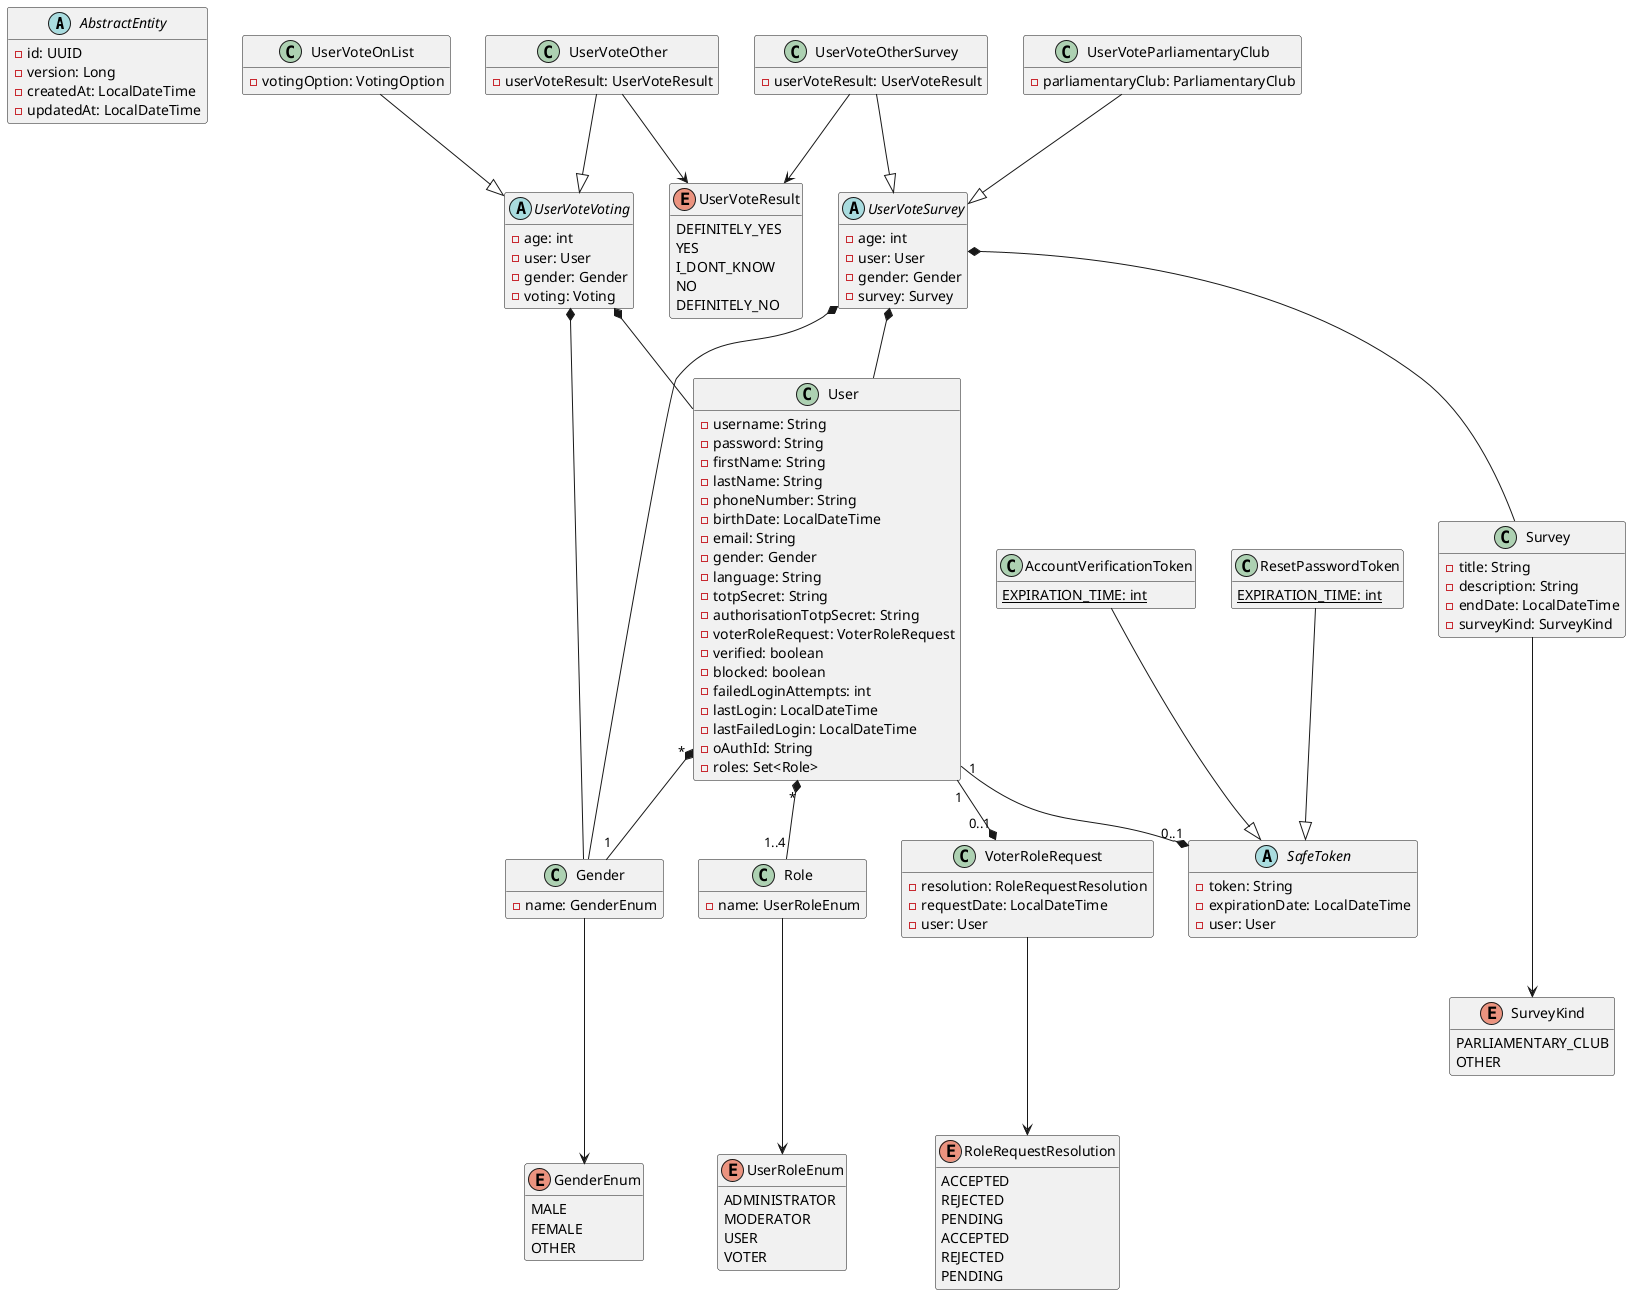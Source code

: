 @startuml
'https://plantuml.com/class-diagram

abstract class AbstractEntity {
    -id: UUID
    -version: Long
    -createdAt: LocalDateTime
    -updatedAt: LocalDateTime
}

'Głosy

enum UserVoteResult {
    DEFINITELY_YES
    YES
    I_DONT_KNOW
    NO
    DEFINITELY_NO
}

'Głosy głosowanie

abstract class UserVoteVoting {
    -age: int
    -user: User
    -gender: Gender
    -voting: Voting
}

class UserVoteOnList {
    -votingOption: VotingOption
}

class UserVoteOther {
    -userVoteResult: UserVoteResult
}

UserVoteOther --> UserVoteResult
UserVoteOnList --|> UserVoteVoting
UserVoteOther --|> UserVoteVoting

'Głosy sondaż

abstract class UserVoteSurvey {
    -age: int
    -user: User
    -gender: Gender
    -survey: Survey
}

class UserVoteParliamentaryClub {
    -parliamentaryClub: ParliamentaryClub
}

class UserVoteOtherSurvey {
    -userVoteResult: UserVoteResult
}

UserVoteOtherSurvey --> UserVoteResult
UserVoteParliamentaryClub --|> UserVoteSurvey
UserVoteOtherSurvey --|> UserVoteSurvey

'Sondaż

class Survey {
    -title: String
    -description: String
    -endDate: LocalDateTime
    -surveyKind: SurveyKind
}

enum SurveyKind {
    PARLIAMENTARY_CLUB
    OTHER
}

Survey ---> SurveyKind
UserVoteSurvey *-- Survey
UserVoteSurvey *-- User
UserVoteSurvey *-- Gender

UserVoteVoting *-- User
UserVoteVoting *-- Gender

'Tokeny

abstract class SafeToken {
    -token: String
    -expirationDate: LocalDateTime
    -user: User
}

class AccountVerificationToken {
    {static} EXPIRATION_TIME: int
}

class ResetPasswordToken {
    {static} EXPIRATION_TIME: int
}

ResetPasswordToken --|> SafeToken
AccountVerificationToken --|> SafeToken

'Użytkownik

class Gender {
    -name: GenderEnum
}

enum GenderEnum {
    MALE
    FEMALE
    OTHER
}

class Role {
    -name: UserRoleEnum
}

enum UserRoleEnum {
    ADMINISTRATOR
    MODERATOR
    USER
    VOTER
}

enum RoleRequestResolution {
    ACCEPTED
    REJECTED
    PENDING
}

class User {
    -username: String
    -password: String
    -firstName: String
    -lastName: String
    -phoneNumber: String
    -birthDate: LocalDateTime
    -email: String
    -gender: Gender
    -language: String
    -totpSecret: String
    -authorisationTotpSecret: String
    -voterRoleRequest: VoterRoleRequest
    -verified: boolean
    -blocked: boolean
    -failedLoginAttempts: int
    -lastLogin: LocalDateTime
    -lastFailedLogin: LocalDateTime
    -oAuthId: String
    -roles: Set<Role>
}

class VoterRoleRequest {
    -resolution: RoleRequestResolution
    -requestDate: LocalDateTime
    -user: User
}

enum RoleRequestResolution {
    ACCEPTED
    REJECTED
    PENDING
}

User "1" --* "0..1" SafeToken
User "*" *-- "1" Gender
User "*" *-- "1..4" Role
User "1" --* "0..1" VoterRoleRequest
Gender ---> GenderEnum
Role ---> UserRoleEnum
VoterRoleRequest ---> RoleRequestResolution

hide empty members
@enduml
